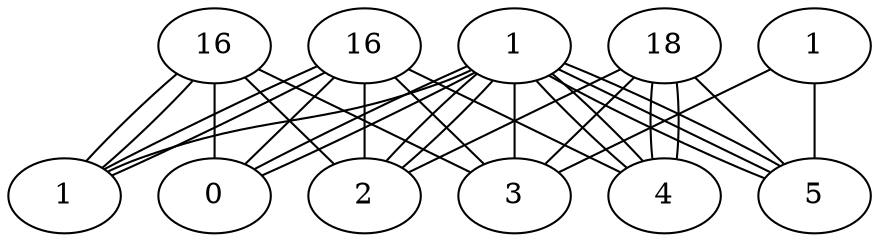 graph X {
 0-2 [label="nodo0-2 (0)"];
 0-1 [label="nodo0-1 (17)"];
 1-2 [label="nodo1-2 (20)"];
 0-3 [label="nodo0-3 (17)"];
 0-0 [label="nodo0-0 (32)"];
 1-1 [label="nodo1-1 (21)"];
 1-3 [label="nodo1-3 (24)"];
 0-4 [label="nodo0-4 (24)"];
 2-2 [label="nodo2-2 (22)"];
 1-0 [label="nodo1-0 (22)"];
 2-1 [label="nodo2-1 (34)"];
 2-0 [label="nodo2-0 (31)"];
 3-2 [label="nodo3-2 (35)"];
 2-3 [label="nodo2-3 (26)"];
 1-4 [label="nodo1-4 (37)"];
 3-3 [label="nodo3-3 (46)"];
 2-4 [label="nodo2-4 (37)"];
 3-0 [label="nodo3-0 (34)"];
 3-1 [label="nodo3-1 (41)"];
 4-0 [label="nodo4-0 (40)"];
 4-2 [label="nodo4-2 (45)"];
 3-4 [label="nodo3-4 (56)"];
 5-0 [label="nodo5-0 (58)"];
 4-1 [label="nodo4-1 (56)"];
 5-2 [label="nodo5-2 (46)"];
 4-3 [label="nodo4-3 (51)"];
 5-1 [label="nodo5-1 (62)"];
 5-3 [label="nodo5-3 (62)"];
 4-4 [label="nodo4-4 (60)"];
 5-4 [label="nodo5-4 (58)"];
  0-2 -- 0-1  [label="17"];
  0-2 -- 1-2  [label="20"];
  0-2 -- 0-3  [label="17"];
  0-1 -- 0-0  [label="15"];
  0-1 -- 1-1  [label="4"];
  0-3 -- 1-3  [label="7"];
  0-3 -- 0-4  [label="7"];
  1-2 -- 2-2  [label="2"];
  1-1 -- 1-0  [label="1"];
  1-1 -- 2-1  [label="13"];
  1-0 -- 2-0  [label="9"];
  2-2 -- 3-2  [label="13"];
  2-2 -- 2-3  [label="4"];
  1-3 -- 1-4  [label="13"];
  2-3 -- 3-3  [label="20"];
  2-3 -- 2-4  [label="11"];
  2-0 -- 3-0  [label="3"];
  2-1 -- 3-1  [label="10"];
  3-0 -- 4-0  [label="6"];
  3-2 -- 4-2  [label="10"];
  2-4 -- 3-4  [label="20"];
  4-0 -- 5-0  [label="18"];
  4-0 -- 4-1  [label="16"];
  4-2 -- 5-2  [label="1"];
  4-2 -- 4-3  [label="6"];
  5-2 -- 5-1  [label="16"];
  5-2 -- 5-3  [label="16"];
  4-3 -- 4-4  [label="9"];
  4-4 -- 5-4  [label="1"];
}
